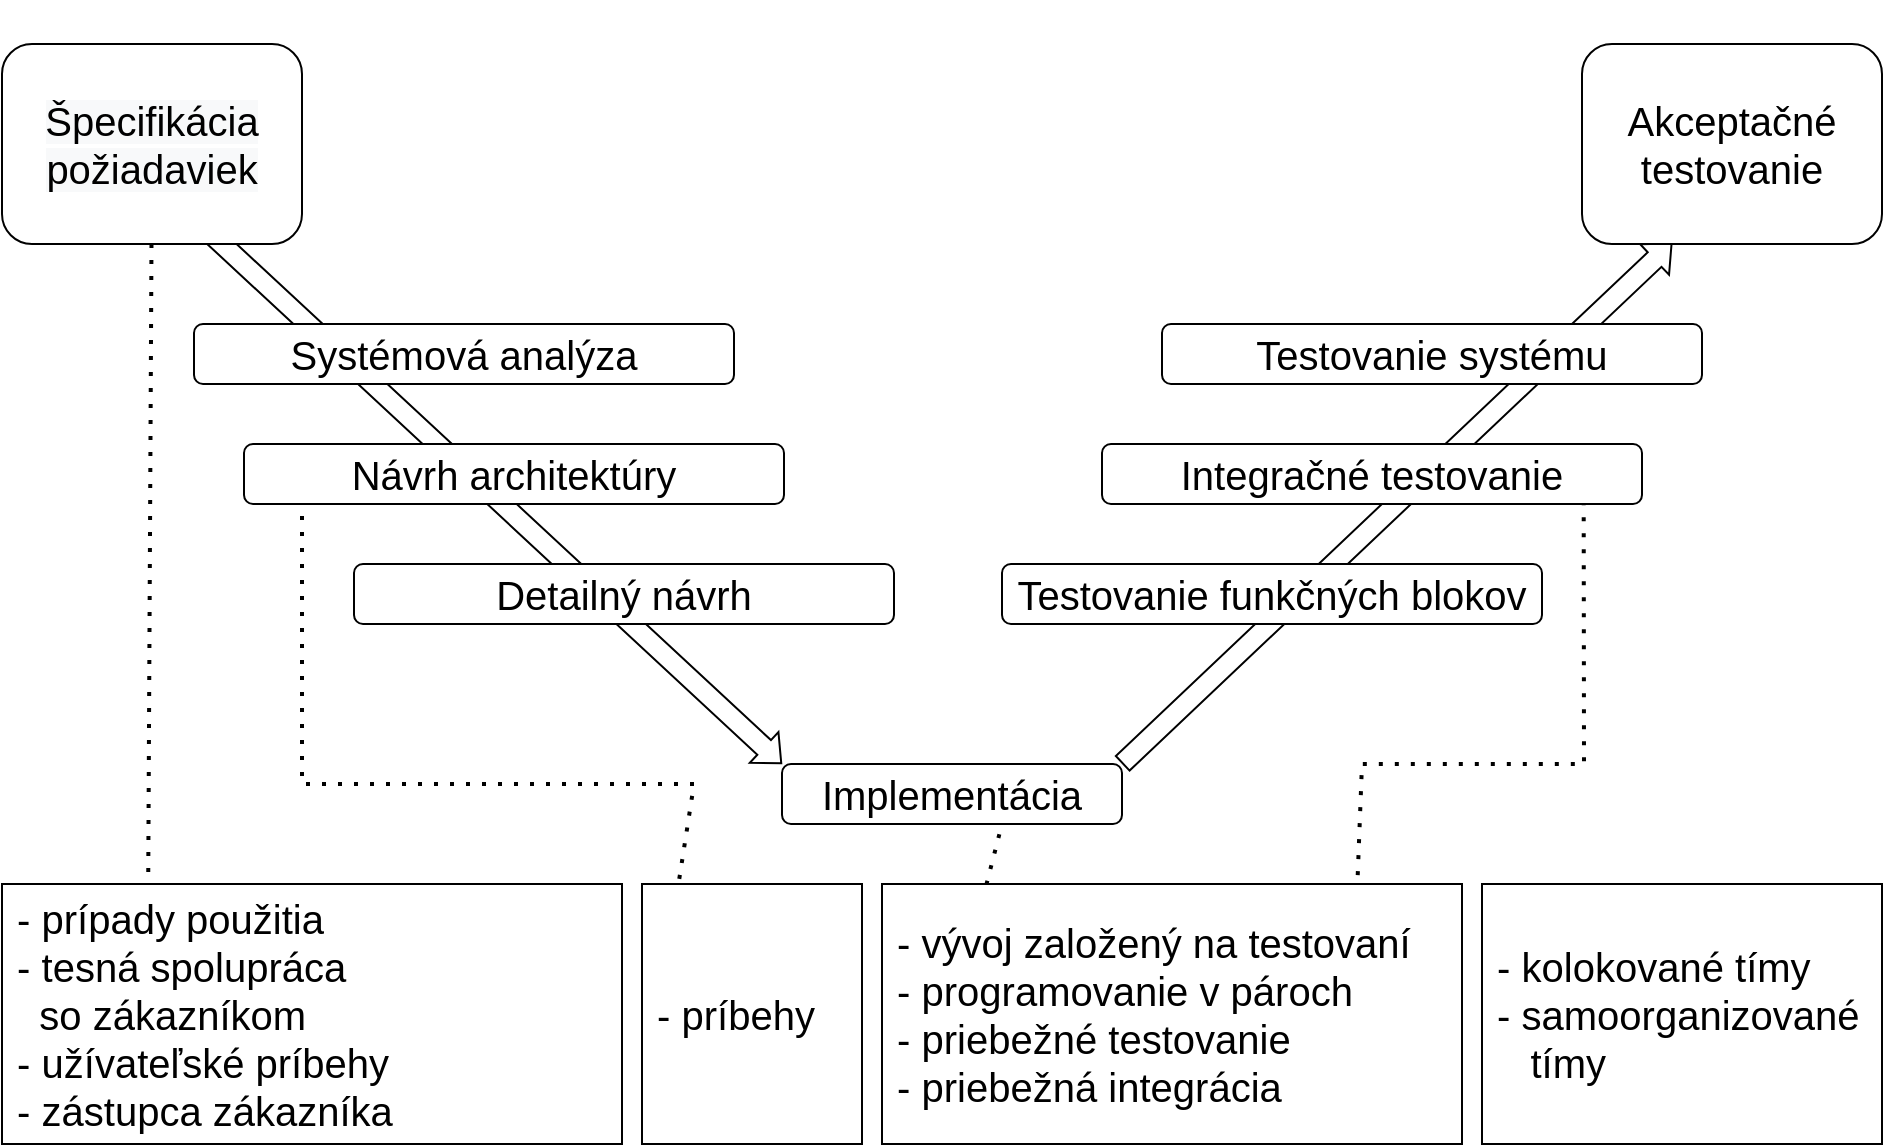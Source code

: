 <mxfile version="15.8.7" type="device" pages="3"><diagram id="kgpKYQtTHZ0yAKxKKP6v" name="Page-1"><mxGraphModel dx="1038" dy="579" grid="1" gridSize="10" guides="1" tooltips="1" connect="1" arrows="1" fold="1" page="1" pageScale="1" pageWidth="850" pageHeight="1100" math="0" shadow="0"><root><mxCell id="0"/><mxCell id="1" parent="0"/><mxCell id="GoBlE-j3p_JersIEkzwH-29" value="" style="shape=flexArrow;endArrow=classic;html=1;rounded=0;entryX=0.301;entryY=0.994;entryDx=0;entryDy=0;endWidth=10;endSize=3.56;exitX=1;exitY=0;exitDx=0;exitDy=0;fontSize=20;entryPerimeter=0;" parent="1" source="GoBlE-j3p_JersIEkzwH-6" target="GoBlE-j3p_JersIEkzwH-8" edge="1"><mxGeometry width="50" height="50" relative="1" as="geometry"><mxPoint x="590" y="190.0" as="sourcePoint"/><mxPoint x="828.05" y="466.7" as="targetPoint"/></mxGeometry></mxCell><mxCell id="GoBlE-j3p_JersIEkzwH-12" value="" style="shape=flexArrow;endArrow=classic;html=1;rounded=0;entryX=0;entryY=0;entryDx=0;entryDy=0;endWidth=10;endSize=3.56;exitX=0.613;exitY=0.833;exitDx=0;exitDy=0;exitPerimeter=0;fontSize=20;" parent="1" source="GoBlE-j3p_JersIEkzwH-2" target="GoBlE-j3p_JersIEkzwH-6" edge="1"><mxGeometry width="50" height="50" relative="1" as="geometry"><mxPoint x="180" y="410" as="sourcePoint"/><mxPoint x="230" y="360" as="targetPoint"/></mxGeometry></mxCell><mxCell id="GoBlE-j3p_JersIEkzwH-2" value="&#10;&#10;&lt;span style=&quot;color: rgb(0, 0, 0); font-family: helvetica; font-size: 20px; font-style: normal; font-weight: 400; letter-spacing: normal; text-align: center; text-indent: 0px; text-transform: none; word-spacing: 0px; background-color: rgb(248, 249, 250); display: inline; float: none;&quot;&gt;Špecifikácia požiadaviek&lt;/span&gt;&#10;&#10;" style="rounded=1;whiteSpace=wrap;html=1;fontSize=20;" parent="1" vertex="1"><mxGeometry x="40" y="230" width="150" height="100" as="geometry"/></mxCell><mxCell id="GoBlE-j3p_JersIEkzwH-3" value="Systémová analýza" style="rounded=1;whiteSpace=wrap;html=1;fontSize=20;" parent="1" vertex="1"><mxGeometry x="136" y="370" width="270" height="30" as="geometry"/></mxCell><mxCell id="GoBlE-j3p_JersIEkzwH-5" value="Detailný návrh" style="rounded=1;whiteSpace=wrap;html=1;fontSize=20;" parent="1" vertex="1"><mxGeometry x="216" y="490" width="270" height="30" as="geometry"/></mxCell><mxCell id="GoBlE-j3p_JersIEkzwH-6" value="Implementácia" style="rounded=1;whiteSpace=wrap;html=1;fontSize=20;" parent="1" vertex="1"><mxGeometry x="430" y="590" width="170" height="30" as="geometry"/></mxCell><mxCell id="GoBlE-j3p_JersIEkzwH-8" value="Akceptačné testovanie" style="rounded=1;whiteSpace=wrap;html=1;fontSize=20;" parent="1" vertex="1"><mxGeometry x="830" y="230" width="150" height="100" as="geometry"/></mxCell><mxCell id="GoBlE-j3p_JersIEkzwH-9" value="Testovanie funkčných blokov" style="rounded=1;whiteSpace=wrap;html=1;fontSize=20;" parent="1" vertex="1"><mxGeometry x="540" y="490" width="270" height="30" as="geometry"/></mxCell><mxCell id="GoBlE-j3p_JersIEkzwH-18" value="" style="endArrow=none;dashed=1;html=1;dashPattern=1 3;strokeWidth=2;rounded=0;fontSize=20;" parent="1" source="GoBlE-j3p_JersIEkzwH-2" edge="1"><mxGeometry width="50" height="50" relative="1" as="geometry"><mxPoint x="110.28" y="430.0" as="sourcePoint"/><mxPoint x="113" y="670" as="targetPoint"/><Array as="points"/></mxGeometry></mxCell><mxCell id="GoBlE-j3p_JersIEkzwH-20" value="" style="endArrow=none;dashed=1;html=1;dashPattern=1 3;strokeWidth=2;rounded=0;exitX=0.892;exitY=0.953;exitDx=0;exitDy=0;exitPerimeter=0;fontSize=20;entryX=0.82;entryY=-0.022;entryDx=0;entryDy=0;entryPerimeter=0;" parent="1" source="GoBlE-j3p_JersIEkzwH-7" target="GoBlE-j3p_JersIEkzwH-21" edge="1"><mxGeometry width="50" height="50" relative="1" as="geometry"><mxPoint x="780.28" y="520" as="sourcePoint"/><mxPoint x="720" y="620" as="targetPoint"/><Array as="points"><mxPoint x="831" y="590"/><mxPoint x="720" y="590"/></Array></mxGeometry></mxCell><mxCell id="GoBlE-j3p_JersIEkzwH-21" value="&amp;nbsp;- vývoj založený na testovaní&lt;br style=&quot;font-size: 20px;&quot;&gt;&amp;nbsp;- programovanie v pároch&lt;br style=&quot;font-size: 20px;&quot;&gt;&amp;nbsp;- priebežné testovanie&lt;br style=&quot;font-size: 20px;&quot;&gt;&amp;nbsp;- priebežná integrácia" style="rounded=0;whiteSpace=wrap;html=1;align=left;fontSize=20;" parent="1" vertex="1"><mxGeometry x="480" y="650" width="290" height="130" as="geometry"/></mxCell><mxCell id="GoBlE-j3p_JersIEkzwH-22" value="&amp;nbsp;- prípady použitia&lt;br style=&quot;font-size: 20px&quot;&gt;&amp;nbsp;- tesná spolupráca &lt;br&gt;&amp;nbsp; &amp;nbsp;so zákazníkom&lt;br style=&quot;font-size: 20px&quot;&gt;&amp;nbsp;- užívateľské príbehy&lt;br style=&quot;font-size: 20px&quot;&gt;&amp;nbsp;- zástupca zákazníka" style="rounded=0;whiteSpace=wrap;html=1;align=left;fontSize=20;" parent="1" vertex="1"><mxGeometry x="40" y="650" width="310" height="130" as="geometry"/></mxCell><mxCell id="GoBlE-j3p_JersIEkzwH-24" value="" style="endArrow=none;dashed=1;html=1;dashPattern=1 3;strokeWidth=2;rounded=0;fontSize=20;entryX=0.16;entryY=0.032;entryDx=0;entryDy=0;entryPerimeter=0;" parent="1" target="GoBlE-j3p_JersIEkzwH-23" edge="1"><mxGeometry width="50" height="50" relative="1" as="geometry"><mxPoint x="190" y="450" as="sourcePoint"/><mxPoint x="350" y="650" as="targetPoint"/><Array as="points"><mxPoint x="190" y="600"/><mxPoint x="386" y="600"/></Array></mxGeometry></mxCell><mxCell id="GoBlE-j3p_JersIEkzwH-25" value="&amp;nbsp;- kolokované tímy&lt;br style=&quot;font-size: 20px&quot;&gt;&amp;nbsp;- samoorganizované&amp;nbsp; &amp;nbsp; &amp;nbsp; tímy" style="rounded=0;whiteSpace=wrap;html=1;align=left;fontSize=20;" parent="1" vertex="1"><mxGeometry x="780" y="650" width="200" height="130" as="geometry"/></mxCell><mxCell id="GoBlE-j3p_JersIEkzwH-27" value="" style="endArrow=none;dashed=1;html=1;dashPattern=1 3;strokeWidth=2;rounded=0;fontSize=20;exitX=0.18;exitY=0.002;exitDx=0;exitDy=0;exitPerimeter=0;" parent="1" source="GoBlE-j3p_JersIEkzwH-21" edge="1"><mxGeometry width="50" height="50" relative="1" as="geometry"><mxPoint x="490" y="670" as="sourcePoint"/><mxPoint x="540" y="620" as="targetPoint"/></mxGeometry></mxCell><mxCell id="GoBlE-j3p_JersIEkzwH-10" value="Testovanie systému" style="rounded=1;whiteSpace=wrap;html=1;fontSize=20;" parent="1" vertex="1"><mxGeometry x="620" y="370" width="270" height="30" as="geometry"/></mxCell><mxCell id="GoBlE-j3p_JersIEkzwH-4" value="Návrh architektúry" style="rounded=1;whiteSpace=wrap;html=1;fontSize=20;" parent="1" vertex="1"><mxGeometry x="161" y="430" width="270" height="30" as="geometry"/></mxCell><mxCell id="GoBlE-j3p_JersIEkzwH-7" value="Integračné testovanie" style="rounded=1;whiteSpace=wrap;html=1;fontSize=20;" parent="1" vertex="1"><mxGeometry x="590" y="430" width="270" height="30" as="geometry"/></mxCell><mxCell id="GoBlE-j3p_JersIEkzwH-23" value="&amp;nbsp;- príbehy" style="rounded=0;whiteSpace=wrap;html=1;align=left;fontSize=20;" parent="1" vertex="1"><mxGeometry x="360" y="650" width="110" height="130" as="geometry"/></mxCell></root></mxGraphModel></diagram><diagram id="CsocrNaQlTMDuMR11Lfs" name="Page-2"><mxGraphModel dx="1038" dy="521" grid="1" gridSize="10" guides="1" tooltips="1" connect="1" arrows="1" fold="1" page="1" pageScale="1" pageWidth="850" pageHeight="1100" math="0" shadow="0"><root><mxCell id="A-NpBu5L1R6MibCpK0v2-0"/><mxCell id="A-NpBu5L1R6MibCpK0v2-1" parent="A-NpBu5L1R6MibCpK0v2-0"/><mxCell id="O5jviNC_OLl6GveYM8p9-0" value="Referenčný model" style="rounded=1;whiteSpace=wrap;html=1;fontSize=19;" vertex="1" parent="A-NpBu5L1R6MibCpK0v2-1"><mxGeometry x="6" y="170" width="120" height="60" as="geometry"/></mxCell><mxCell id="O5jviNC_OLl6GveYM8p9-1" value="Posúdenie procesu" style="rounded=1;whiteSpace=wrap;html=1;fontSize=19;" vertex="1" parent="A-NpBu5L1R6MibCpK0v2-1"><mxGeometry x="6" y="350" width="120" height="60" as="geometry"/></mxCell><mxCell id="O5jviNC_OLl6GveYM8p9-2" value="ISO/IEC 12207&lt;br style=&quot;font-size: 12px;&quot;&gt;ISO 14971&lt;br style=&quot;font-size: 12px;&quot;&gt;ISO 13485" style="shape=card;whiteSpace=wrap;html=1;fontSize=12;" vertex="1" parent="A-NpBu5L1R6MibCpK0v2-1"><mxGeometry x="96" y="200" width="140" height="60" as="geometry"/></mxCell><mxCell id="O5jviNC_OLl6GveYM8p9-3" value="&lt;font style=&quot;font-size: 12px&quot;&gt;&amp;nbsp; ISO/IEC 15504-5&lt;br&gt;IEC 80002-1&lt;br&gt;FDA&lt;/font&gt;" style="shape=card;whiteSpace=wrap;html=1;fontSize=13;" vertex="1" parent="A-NpBu5L1R6MibCpK0v2-1"><mxGeometry x="96" y="380" width="140" height="60" as="geometry"/></mxCell><mxCell id="O5jviNC_OLl6GveYM8p9-4" value="Základné praktiky" style="ellipse;whiteSpace=wrap;html=1;fontSize=19;" vertex="1" parent="A-NpBu5L1R6MibCpK0v2-1"><mxGeometry x="256" y="440" width="175" height="80" as="geometry"/></mxCell><mxCell id="O5jviNC_OLl6GveYM8p9-5" value="Výsledky procesu" style="ellipse;whiteSpace=wrap;html=1;fontSize=19;" vertex="1" parent="A-NpBu5L1R6MibCpK0v2-1"><mxGeometry x="326" y="180" width="175" height="80" as="geometry"/></mxCell><mxCell id="O5jviNC_OLl6GveYM8p9-6" value="IEC 62304" style="ellipse;whiteSpace=wrap;html=1;fontSize=19;" vertex="1" parent="A-NpBu5L1R6MibCpK0v2-1"><mxGeometry x="516" y="10" width="161" height="80" as="geometry"/></mxCell><mxCell id="O5jviNC_OLl6GveYM8p9-7" value="Informatívne artefakty" style="ellipse;whiteSpace=wrap;html=1;fontSize=19;" vertex="1" parent="A-NpBu5L1R6MibCpK0v2-1"><mxGeometry x="511" y="440" width="156" height="80" as="geometry"/></mxCell><mxCell id="O5jviNC_OLl6GveYM8p9-8" value="Normatívne artefakty" style="ellipse;whiteSpace=wrap;html=1;fontSize=19;" vertex="1" parent="A-NpBu5L1R6MibCpK0v2-1"><mxGeometry x="686" y="360" width="161" height="80" as="geometry"/></mxCell><mxCell id="O5jviNC_OLl6GveYM8p9-9" value="" style="endArrow=classic;html=1;rounded=0;fontSize=13;exitX=0.265;exitY=0.937;exitDx=0;exitDy=0;exitPerimeter=0;" edge="1" parent="A-NpBu5L1R6MibCpK0v2-1" source="O5jviNC_OLl6GveYM8p9-6"><mxGeometry width="50" height="50" relative="1" as="geometry"><mxPoint x="356" y="290" as="sourcePoint"/><mxPoint x="436" y="180" as="targetPoint"/><Array as="points"/></mxGeometry></mxCell><mxCell id="O5jviNC_OLl6GveYM8p9-10" value="Špecifikuje požiadavky&amp;nbsp;" style="text;html=1;strokeColor=none;fillColor=none;align=center;verticalAlign=middle;whiteSpace=wrap;rounded=0;fontSize=17;" vertex="1" parent="A-NpBu5L1R6MibCpK0v2-1"><mxGeometry x="501" y="160" width="60" height="30" as="geometry"/></mxCell><mxCell id="O5jviNC_OLl6GveYM8p9-11" value="Špecifikuje požiadavky&amp;nbsp;" style="text;html=1;strokeColor=none;fillColor=none;align=center;verticalAlign=middle;whiteSpace=wrap;rounded=0;fontSize=17;" vertex="1" parent="A-NpBu5L1R6MibCpK0v2-1"><mxGeometry x="716" y="180" width="60" height="30" as="geometry"/></mxCell><mxCell id="O5jviNC_OLl6GveYM8p9-12" value="" style="endArrow=classic;html=1;rounded=0;fontSize=13;exitX=0.622;exitY=0.987;exitDx=0;exitDy=0;exitPerimeter=0;entryX=0.5;entryY=0;entryDx=0;entryDy=0;" edge="1" parent="A-NpBu5L1R6MibCpK0v2-1" source="O5jviNC_OLl6GveYM8p9-6" target="O5jviNC_OLl6GveYM8p9-8"><mxGeometry width="50" height="50" relative="1" as="geometry"><mxPoint x="802.375" y="124.96" as="sourcePoint"/><mxPoint x="676" y="260" as="targetPoint"/><Array as="points"/></mxGeometry></mxCell><mxCell id="O5jviNC_OLl6GveYM8p9-13" value="" style="endArrow=classic;html=1;rounded=0;fontSize=13;exitX=0;exitY=0;exitDx=0;exitDy=0;entryX=0.651;entryY=0.972;entryDx=0;entryDy=0;entryPerimeter=0;" edge="1" parent="A-NpBu5L1R6MibCpK0v2-1" source="O5jviNC_OLl6GveYM8p9-7" target="O5jviNC_OLl6GveYM8p9-5"><mxGeometry width="50" height="50" relative="1" as="geometry"><mxPoint x="500.995" y="302.48" as="sourcePoint"/><mxPoint x="374.62" y="437.52" as="targetPoint"/><Array as="points"/></mxGeometry></mxCell><mxCell id="O5jviNC_OLl6GveYM8p9-14" value="Dôkaz o dosiahnutí" style="text;html=1;strokeColor=none;fillColor=none;align=center;verticalAlign=middle;whiteSpace=wrap;rounded=0;fontSize=17;" vertex="1" parent="A-NpBu5L1R6MibCpK0v2-1"><mxGeometry x="518" y="360" width="60" height="30" as="geometry"/></mxCell><mxCell id="O5jviNC_OLl6GveYM8p9-15" value="" style="endArrow=classic;html=1;rounded=0;fontSize=13;exitX=0.5;exitY=0;exitDx=0;exitDy=0;entryX=0.286;entryY=1.012;entryDx=0;entryDy=0;entryPerimeter=0;" edge="1" parent="A-NpBu5L1R6MibCpK0v2-1" source="O5jviNC_OLl6GveYM8p9-4" target="O5jviNC_OLl6GveYM8p9-5"><mxGeometry width="50" height="50" relative="1" as="geometry"><mxPoint x="387.886" y="423.875" as="sourcePoint"/><mxPoint x="306.005" y="280" as="targetPoint"/><Array as="points"/></mxGeometry></mxCell><mxCell id="O5jviNC_OLl6GveYM8p9-16" value="Dôkaz o dosiahnutí" style="text;html=1;strokeColor=none;fillColor=none;align=center;verticalAlign=middle;whiteSpace=wrap;rounded=0;fontSize=17;" vertex="1" parent="A-NpBu5L1R6MibCpK0v2-1"><mxGeometry x="371.0" y="350" width="60" height="30" as="geometry"/></mxCell><mxCell id="O5jviNC_OLl6GveYM8p9-17" value="" style="endArrow=none;dashed=1;html=1;dashPattern=1 3;strokeWidth=2;rounded=0;fontSize=13;" edge="1" parent="A-NpBu5L1R6MibCpK0v2-1"><mxGeometry width="50" height="50" relative="1" as="geometry"><mxPoint x="16" y="323" as="sourcePoint"/><mxPoint x="866" y="323" as="targetPoint"/></mxGeometry></mxCell><mxCell id="O5jviNC_OLl6GveYM8p9-18" value="" style="endArrow=none;dashed=1;html=1;dashPattern=1 3;strokeWidth=2;rounded=0;fontSize=13;" edge="1" parent="A-NpBu5L1R6MibCpK0v2-1"><mxGeometry width="50" height="50" relative="1" as="geometry"><mxPoint x="16" y="135" as="sourcePoint"/><mxPoint x="866" y="135" as="targetPoint"/></mxGeometry></mxCell></root></mxGraphModel></diagram><diagram id="QkTpicdyhqKxMfJ1qk3Q" name="Page-3"><mxGraphModel dx="1038" dy="579" grid="1" gridSize="10" guides="1" tooltips="1" connect="1" arrows="1" fold="1" page="1" pageScale="1" pageWidth="850" pageHeight="1100" math="0" shadow="0"><root><mxCell id="6qazFoOEWCU2RVWh_z7n-0"/><mxCell id="6qazFoOEWCU2RVWh_z7n-1" parent="6qazFoOEWCU2RVWh_z7n-0"/></root></mxGraphModel></diagram></mxfile>